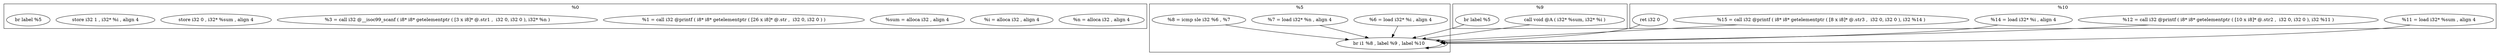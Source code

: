 digraph {
	node [label="\N"];
	graph [bb="0,0,7674,170"];
	subgraph cluster_31 {
		graph [label="%0",
			bb="8,82,3520,162"];
		33 [label="%n = alloca i32 , align 4", pos="3381,109", width="3.6389", height="0.51389"];
		34 [label="%i = alloca i32 , align 4", pos="3105,109", width="3.5278", height="0.51389"];
		35 [label="%sum = alloca i32 , align 4", pos="2815,109", width="4.0278", height="0.51389"];
		36 [label="%1 = call i32 @printf ( i8* i8* getelementptr ( [26 x i8]* @.str ,  i32 0, i32 0 ) )", pos="2251,109", width="11.139", height="0.51389"];
		40 [label="%3 = call i32 @__isoc99_scanf ( i8* i8* getelementptr ( [3 x i8]* @.str1 ,  i32 0, i32 0 ), i32* %n )", pos="1340,109", width="13.667", height="0.51389"];
		43 [label="store i32 0 , i32* %sum , align 4", pos="660,109", width="4.7222", height="0.51389"];
		44 [label="store i32 1 , i32* %i , align 4", pos="320,109", width="4.2222", height="0.51389"];
		45 [label="br label %5", pos="83,109", width="1.8611", height="0.51389"];
	}
	subgraph cluster_46 {
		graph [label="%5",
			bb="3528,8,4452,162"];
		47 [label="%6 = load i32* %i , align 4", pos="4300,109", width=4, height="0.51389"];
		48 [label="%7 = load i32* %n , align 4", pos="3990,109", width="4.1111", height="0.51389"];
		49 [label="%8 = icmp sle i32 %6 , %7", pos="3680,109", width=4, height="0.51389"];
		50 [label="br i1 %8 , label %9 , label %10", pos="4264,35", width="4.5", height="0.51389"];
		47 -> 50 [pos="e,4273.1,53.667 4290.9,90.327 4286.9,82.001 4282,72.019 4277.5,62.84"];
		48 -> 50 [pos="e,4200.6,52.11 4052.2,92.208 4093.3,81.092 4147.5,66.464 4190.7,54.783"];
		49 -> 50 [pos="e,4137.4,46.589 3761.2,93.637 3784.4,89.54 3809.6,85.332 3833,82 3931.2,67.997 4042.5,55.956 4127.4,47.568"];
		50 -> 50 [pos="e,4371.6,21.151 4371.6,48.849 4411.4,49.264 4444,44.647 4444,35 4444,26.182 4416.7,21.567 4381.7,21.155"];
	}
	subgraph cluster_51 {
		graph [label="%9",
			bb="4460,82,4996,162"];
		52 [label="call void @A ( i32* %sum, i32* %i )", pos="4804,109", width="5.1111", height="0.51389"];
		53 [label="br label %5", pos="4535,109", width="1.8611", height="0.51389"];
	}
	subgraph cluster_54 {
		graph [label="%10",
			bb="5004,82,7666,162"];
		55 [label="%11 = load i32* %sum , align 4", pos="7490,109", width="4.6667", height="0.51389"];
		56 [label="%12 = call i32 @printf ( i8* i8* getelementptr ( [10 x i8]* @.str2 ,  i32 0, i32 0 ), i32 %11 )", pos="6843,109", width="12.806", height="0.51389"];
		59 [label="%14 = load i32* %i , align 4", pos="6214,109", width="4.1667", height="0.51389"];
		60 [label="%15 = call i32 @printf ( i8* i8* getelementptr ( [8 x i8]* @.str3 ,  i32 0, i32 0 ), i32 %14 )", pos="5592,109", width="12.611", height="0.51389"];
		63 [label="ret i32 0", pos="5066,109", width="1.5", height="0.51389"];
	}
	52 -> 50 [pos="e,4369.2,49.124 4696.8,93.921 4668.9,90.015 4638.8,85.83 4611,82 4533.8,71.373 4446.9,59.606 4379.4,50.504"];
	53 -> 50 [pos="e,4338.3,51.548 4494.2,94.287 4482,90.089 4468.5,85.664 4456,82 4420.9,71.736 4381.8,61.878 4348.1,53.865"];
	55 -> 50 [pos="e,4425.8,36.205 7402,93.172 7373.7,88.721 7342.1,84.434 7313,82 7027,58.091 5037.4,40.961 4435.9,36.283"];
	56 -> 50 [pos="e,4425.5,36.667 6598.2,93.307 6525.7,89.101 6446.2,84.917 6373,82 5653.5,53.326 4795.2,40.973 4435.7,36.785"];
	59 -> 50 [pos="e,4425.6,36.301 6134.6,93.246 6109.3,88.828 6081.1,84.541 6055,82 5744.5,51.717 4820.9,40.035 4435.7,36.396"];
	60 -> 50 [pos="e,4410.9,42.806 5334,93.77 5267.2,89.88 5195.4,85.741 5129,82 4881.7,68.069 4594.5,52.607 4421.2,43.352"];
	63 -> 50 [pos="e,4422.3,39.116 5034.8,93.806 5024,89.22 5011.7,84.691 5000,82 4896,58.084 4615.4,45.386 4432.3,39.438"];
}

